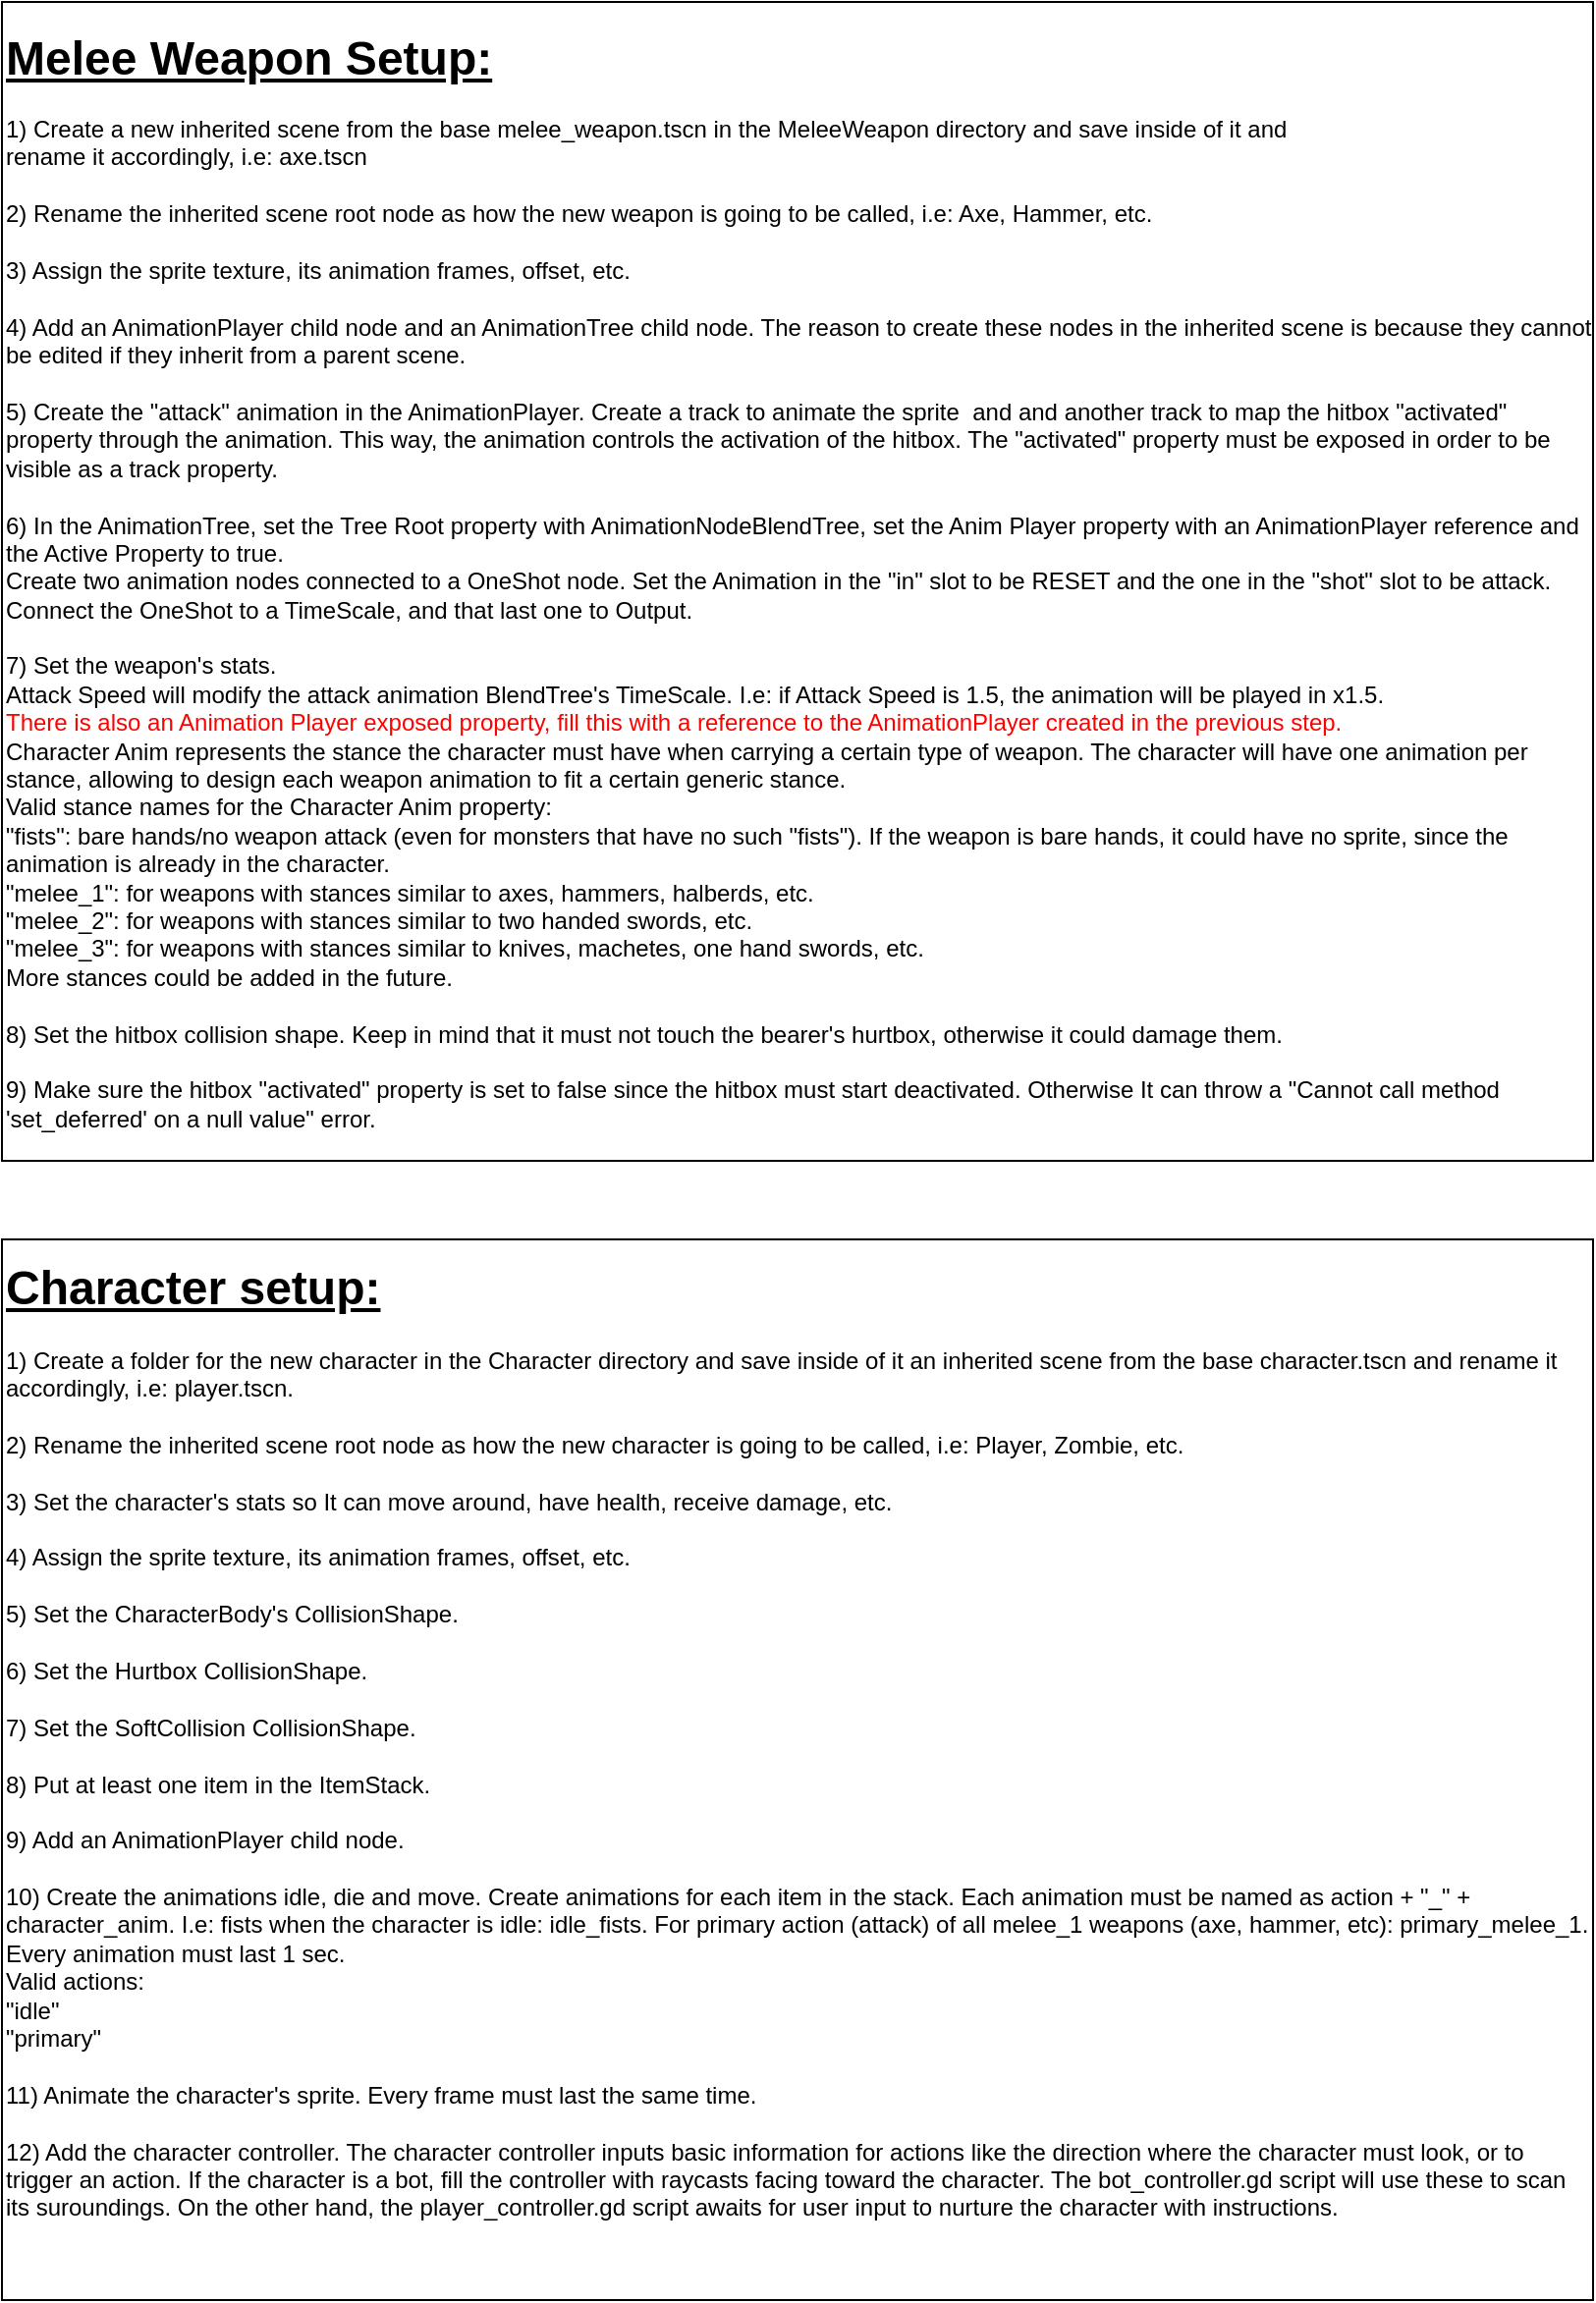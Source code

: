 <mxfile version="22.1.11" type="device" pages="4">
  <diagram name="Setups" id="CMVu5LDo658IcdAwQW-w">
    <mxGraphModel dx="823" dy="1597" grid="1" gridSize="10" guides="1" tooltips="1" connect="1" arrows="1" fold="1" page="1" pageScale="1" pageWidth="850" pageHeight="1100" math="0" shadow="0">
      <root>
        <mxCell id="0" />
        <mxCell id="1" parent="0" />
        <mxCell id="7oZkYBqrWc3FSHrwHTik-1" value="&lt;div align=&quot;left&quot;&gt;&lt;font style=&quot;font-size: 24px;&quot;&gt;&lt;b&gt;&lt;u&gt;Character setup:&lt;/u&gt;&lt;/b&gt;&lt;/font&gt;&lt;/div&gt;&lt;div align=&quot;left&quot;&gt;&lt;br&gt;&lt;/div&gt;&lt;div align=&quot;left&quot;&gt;1) Create a folder for the new character in the Character directory and save inside of it  an inherited scene from the base character.tscn and rename it accordingly, i.e: player.tscn.&lt;/div&gt;&lt;div align=&quot;left&quot;&gt;&lt;br&gt;&lt;/div&gt;&lt;div align=&quot;left&quot;&gt;2) Rename the inherited scene root node as how the new character is going to be called, i.e: Player, Zombie, etc.&lt;br&gt;&lt;/div&gt;&lt;div align=&quot;left&quot;&gt;&lt;br&gt;&lt;/div&gt;&lt;div align=&quot;left&quot;&gt;3) Set the character&#39;s stats so It can move around, have health, receive damage, etc.&lt;/div&gt;&lt;div align=&quot;left&quot;&gt;&lt;br&gt;&lt;/div&gt;&lt;div align=&quot;left&quot;&gt;4) Assign the sprite texture, its animation frames, offset, etc.&lt;/div&gt;&lt;div align=&quot;left&quot;&gt;&lt;br&gt;&lt;/div&gt;&lt;div align=&quot;left&quot;&gt;5) Set the CharacterBody&#39;s CollisionShape.&lt;/div&gt;&lt;div align=&quot;left&quot;&gt;&lt;br&gt;&lt;/div&gt;&lt;div align=&quot;left&quot;&gt;6) Set the Hurtbox CollisionShape.&lt;/div&gt;&lt;div align=&quot;left&quot;&gt;&lt;br&gt;&lt;/div&gt;&lt;div align=&quot;left&quot;&gt;7) Set the SoftCollision CollisionShape.&lt;/div&gt;&lt;div align=&quot;left&quot;&gt;&lt;br&gt;&lt;/div&gt;&lt;div align=&quot;left&quot;&gt;8) Put at least one item in the ItemStack.&lt;/div&gt;&lt;div align=&quot;left&quot;&gt;&lt;br&gt;&lt;/div&gt;&lt;div align=&quot;left&quot;&gt;9) Add an AnimationPlayer child node.&lt;/div&gt;&lt;div align=&quot;left&quot;&gt;&lt;br&gt;&lt;/div&gt;&lt;div align=&quot;left&quot;&gt;10) Create the animations idle, die and move. Create animations for each item in the stack. Each animation must be named as action + &quot;_&quot; + character_anim. I.e: fists when the character is idle: idle_fists. For  primary action (attack) of all melee_1 weapons (axe, hammer, etc): primary_melee_1. Every animation must last 1 sec.&lt;/div&gt;&lt;div align=&quot;left&quot;&gt;Valid actions:&lt;/div&gt;&lt;div align=&quot;left&quot;&gt;&quot;idle&quot;&lt;/div&gt;&lt;div align=&quot;left&quot;&gt;&quot;primary&quot;&lt;br&gt;&lt;/div&gt;&lt;div align=&quot;left&quot;&gt;&lt;br&gt;&lt;/div&gt;&lt;div align=&quot;left&quot;&gt;11) Animate the character&#39;s sprite. Every frame must last the same time.&lt;/div&gt;&lt;div align=&quot;left&quot;&gt;&lt;br&gt;&lt;/div&gt;&lt;div align=&quot;left&quot;&gt;12) Add the character controller. The character controller inputs basic information for actions like the direction where the character must look, or to trigger an action. If the character is a bot, fill the controller with raycasts facing toward the character. The bot_controller.gd script will use these to scan its suroundings. On the other hand, the player_controller.gd script awaits for user input to nurture the character with instructions.&lt;/div&gt;&lt;div align=&quot;left&quot;&gt;&lt;br&gt;&lt;/div&gt;&lt;div align=&quot;left&quot;&gt;&lt;br&gt;&lt;/div&gt;" style="rounded=0;whiteSpace=wrap;html=1;align=left;" parent="1" vertex="1">
          <mxGeometry x="20" y="550" width="810" height="540" as="geometry" />
        </mxCell>
        <mxCell id="zFE-GbohrFRJxw4DnYuw-1" value="&lt;div&gt;&lt;b&gt;&lt;font style=&quot;font-size: 24px;&quot;&gt;&lt;u&gt;Melee Weapon Setup:&lt;/u&gt;&lt;/font&gt;&lt;/b&gt;&lt;/div&gt;&lt;div&gt;&lt;br&gt;&lt;/div&gt;&lt;div&gt;1) Create a new inherited scene from the base melee_weapon.tscn in the MeleeWeapon directory and save inside of it   and &lt;br&gt;rename it accordingly, i.e: axe.tscn&lt;/div&gt;&lt;div&gt;&lt;br&gt;&lt;/div&gt;&lt;div&gt;2) Rename the inherited scene root node as how the new weapon is going to be called, i.e: Axe, Hammer, etc.&lt;/div&gt;&lt;div&gt;&lt;br&gt;&lt;/div&gt;&lt;div&gt;3) Assign the sprite texture, its animation frames, offset, etc.&lt;/div&gt;&lt;div&gt;&lt;br&gt;&lt;/div&gt;&lt;div&gt;4) Add an AnimationPlayer child node and an AnimationTree child node. The reason to create these nodes in the inherited scene is because they cannot be edited if they inherit from a parent scene.&lt;br&gt;&lt;/div&gt;&lt;div&gt;&lt;br&gt;&lt;/div&gt;&lt;div&gt;5) Create the &quot;attack&quot; animation in the AnimationPlayer. Create a track to animate the sprite&amp;nbsp; and and another track to map the hitbox &quot;activated&quot; property through the animation. This way, the animation controls the activation of the hitbox. The &quot;activated&quot; property must be exposed in order to be visible as a track property.&lt;/div&gt;&lt;div&gt;&lt;br&gt;&lt;/div&gt;&lt;div&gt;6) In the AnimationTree, set the Tree Root property with AnimationNodeBlendTree, set the Anim Player property with an AnimationPlayer reference and the Active Property to true.&amp;nbsp;&lt;/div&gt;&lt;div&gt;Create two animation nodes connected to a OneShot node. Set the Animation in the &quot;in&quot; slot to be RESET and the one in the &quot;shot&quot; slot to be attack. Connect the OneShot to a TimeScale, and that last one to Output.&lt;br&gt;&lt;/div&gt;&lt;div&gt;&lt;br&gt;&lt;/div&gt;&lt;div&gt;7) Set the weapon&#39;s stats.&amp;nbsp;&lt;/div&gt;&lt;div&gt;Attack Speed will modify the attack animation&amp;nbsp;BlendTree&#39;s TimeScale. I.e: if Attack Speed is 1.5, the animation will be played in x1.5.&lt;/div&gt;&lt;div&gt;&lt;font color=&quot;#ff0000&quot;&gt;There is also an Animation Player exposed property, fill this with a reference to the AnimationPlayer created in the previous step.&lt;/font&gt;&lt;br&gt;&lt;/div&gt;&lt;div&gt;Character Anim represents the stance the character must have when carrying a certain type of weapon. The character will have one animation per stance, allowing to design each weapon animation to fit a certain generic stance.&lt;br&gt;&lt;/div&gt;&lt;div&gt;Valid stance names for  the Character Anim property: &lt;br&gt;&lt;/div&gt;&lt;div&gt;&quot;fists&quot;: bare hands/no weapon attack (even for monsters that have no such &quot;fists&quot;). If the weapon is bare hands, it could have no sprite, since the animation is already in the character.&lt;br&gt;&lt;/div&gt;&lt;div&gt;&quot;melee_1&quot;: for weapons with stances similar to axes, hammers, halberds, etc.&lt;/div&gt;&lt;div&gt;&quot;melee_2&quot;: for weapons with stances similar to two handed swords, etc.&lt;br&gt;&lt;/div&gt;&lt;div&gt;&quot;melee_3&quot;: for weapons with stances similar to knives, machetes, one hand swords, etc.&lt;/div&gt;&lt;div&gt;More stances could be added in the future.&lt;/div&gt;&lt;div&gt;&lt;br&gt;&lt;/div&gt;&lt;div&gt;8) Set the hitbox collision shape. Keep in mind that it must not touch the bearer&#39;s hurtbox, otherwise it could damage them.&lt;/div&gt;&lt;div&gt;&lt;br&gt;&lt;/div&gt;&lt;div&gt;9) Make sure the hitbox &quot;activated&quot; property is set to false since the hitbox must start deactivated. Otherwise It can throw a &quot;Cannot call method &#39;set_deferred&#39; on a null value&quot; error.&lt;br&gt;&lt;/div&gt;" style="rounded=0;whiteSpace=wrap;html=1;align=left;" parent="1" vertex="1">
          <mxGeometry x="20" y="-80" width="810" height="590" as="geometry" />
        </mxCell>
      </root>
    </mxGraphModel>
  </diagram>
  <diagram id="9i5Clu5YeptdHhVJyC_o" name="Item Primary Action Sequence">
    <mxGraphModel dx="995" dy="601" grid="1" gridSize="10" guides="1" tooltips="1" connect="1" arrows="1" fold="1" page="1" pageScale="1" pageWidth="850" pageHeight="1100" math="0" shadow="0">
      <root>
        <mxCell id="0" />
        <mxCell id="1" parent="0" />
        <mxCell id="wwFRVCD4okDY2e2z4T4T-35" style="edgeStyle=orthogonalEdgeStyle;rounded=0;orthogonalLoop=1;jettySize=auto;html=1;exitX=0.5;exitY=1;exitDx=0;exitDy=0;entryX=0.5;entryY=0;entryDx=0;entryDy=0;" parent="1" source="wwFRVCD4okDY2e2z4T4T-31" target="wwFRVCD4okDY2e2z4T4T-33" edge="1">
          <mxGeometry relative="1" as="geometry" />
        </mxCell>
        <mxCell id="wwFRVCD4okDY2e2z4T4T-37" value="&lt;div&gt;emits&lt;/div&gt;" style="edgeLabel;html=1;align=center;verticalAlign=middle;resizable=0;points=[];" parent="wwFRVCD4okDY2e2z4T4T-35" vertex="1" connectable="0">
          <mxGeometry x="-0.153" relative="1" as="geometry">
            <mxPoint as="offset" />
          </mxGeometry>
        </mxCell>
        <mxCell id="wwFRVCD4okDY2e2z4T4T-31" value="&lt;p style=&quot;margin: 4px 0px 0px;&quot;&gt;&lt;b&gt;player_controller.gd&lt;/b&gt;&lt;br&gt;&lt;/p&gt;&lt;hr size=&quot;1&quot;&gt;&lt;div&gt;&lt;font color=&quot;#00ffff&quot;&gt;func&amp;nbsp;&lt;/font&gt;&lt;/div&gt;&lt;div&gt;&lt;font color=&quot;#00ffff&quot;&gt;input_primary_action&lt;/font&gt;&lt;/div&gt;&lt;hr size=&quot;1&quot;&gt;&lt;font color=&quot;#999999&quot;&gt;Waits for user input&lt;br&gt;&lt;/font&gt;" style="verticalAlign=top;align=center;overflow=fill;fontSize=12;fontFamily=Helvetica;html=1;whiteSpace=wrap;" parent="1" vertex="1">
          <mxGeometry x="110" y="20" width="160" height="110" as="geometry" />
        </mxCell>
        <mxCell id="wwFRVCD4okDY2e2z4T4T-38" style="edgeStyle=orthogonalEdgeStyle;rounded=0;orthogonalLoop=1;jettySize=auto;html=1;exitX=0.5;exitY=1;exitDx=0;exitDy=0;entryX=0.5;entryY=0;entryDx=0;entryDy=0;" parent="1" source="wwFRVCD4okDY2e2z4T4T-32" target="wwFRVCD4okDY2e2z4T4T-34" edge="1">
          <mxGeometry relative="1" as="geometry" />
        </mxCell>
        <mxCell id="wwFRVCD4okDY2e2z4T4T-39" value="emits" style="edgeLabel;html=1;align=center;verticalAlign=middle;resizable=0;points=[];" parent="wwFRVCD4okDY2e2z4T4T-38" vertex="1" connectable="0">
          <mxGeometry x="-0.215" y="-2" relative="1" as="geometry">
            <mxPoint as="offset" />
          </mxGeometry>
        </mxCell>
        <mxCell id="wwFRVCD4okDY2e2z4T4T-32" value="&lt;p style=&quot;margin: 4px 0px 0px;&quot;&gt;&lt;b&gt;bot_controller.gd&lt;/b&gt;&lt;br&gt;&lt;/p&gt;&lt;hr size=&quot;1&quot;&gt;&lt;div&gt;&lt;font color=&quot;#00ffff&quot;&gt;func &lt;/font&gt;&lt;font color=&quot;#00ffff&quot;&gt;&lt;br&gt;&lt;/font&gt;&lt;/div&gt;&lt;div&gt;&lt;font color=&quot;#00ffff&quot;&gt;detect_target&lt;/font&gt;&lt;/div&gt;&lt;hr size=&quot;1&quot;&gt;&lt;font color=&quot;#999999&quot;&gt;Loops through raycasts detecting targets&lt;br&gt;&lt;/font&gt;" style="verticalAlign=top;align=center;overflow=fill;fontSize=12;fontFamily=Helvetica;html=1;whiteSpace=wrap;" parent="1" vertex="1">
          <mxGeometry x="290" y="20" width="160" height="110" as="geometry" />
        </mxCell>
        <mxCell id="wwFRVCD4okDY2e2z4T4T-33" value="&lt;p style=&quot;margin: 4px 0px 0px;&quot;&gt;&lt;b&gt;player_controller.gd&lt;/b&gt;&lt;br&gt;&lt;/p&gt;&lt;hr size=&quot;1&quot;&gt;&lt;font color=&quot;#ff00ff&quot;&gt;signal primary_action_activated&lt;/font&gt;&lt;hr size=&quot;1&quot;&gt;&lt;font color=&quot;#999999&quot;&gt;&lt;br&gt;&lt;/font&gt;" style="verticalAlign=top;align=center;overflow=fill;fontSize=12;fontFamily=Helvetica;html=1;whiteSpace=wrap;" parent="1" vertex="1">
          <mxGeometry x="110" y="190" width="160" height="100" as="geometry" />
        </mxCell>
        <mxCell id="wwFRVCD4okDY2e2z4T4T-46" style="edgeStyle=orthogonalEdgeStyle;rounded=0;orthogonalLoop=1;jettySize=auto;html=1;exitX=0.5;exitY=1;exitDx=0;exitDy=0;entryX=0.5;entryY=0;entryDx=0;entryDy=0;" parent="1" source="wwFRVCD4okDY2e2z4T4T-34" target="wwFRVCD4okDY2e2z4T4T-40" edge="1">
          <mxGeometry relative="1" as="geometry" />
        </mxCell>
        <mxCell id="wwFRVCD4okDY2e2z4T4T-48" value="listened by" style="edgeLabel;html=1;align=center;verticalAlign=middle;resizable=0;points=[];" parent="wwFRVCD4okDY2e2z4T4T-46" vertex="1" connectable="0">
          <mxGeometry x="-0.805" y="-1" relative="1" as="geometry">
            <mxPoint as="offset" />
          </mxGeometry>
        </mxCell>
        <mxCell id="wwFRVCD4okDY2e2z4T4T-34" value="&lt;p style=&quot;margin: 4px 0px 0px;&quot;&gt;&lt;b&gt;bot_controller.gd&lt;/b&gt;&lt;br&gt;&lt;/p&gt;&lt;hr size=&quot;1&quot;&gt;&lt;font color=&quot;#ff00ff&quot;&gt;signal primary_action_activated&lt;/font&gt;&lt;hr size=&quot;1&quot;&gt;&lt;font color=&quot;#999999&quot;&gt;&lt;br&gt;&lt;/font&gt;" style="verticalAlign=top;align=center;overflow=fill;fontSize=12;fontFamily=Helvetica;html=1;whiteSpace=wrap;" parent="1" vertex="1">
          <mxGeometry x="290" y="190" width="160" height="100" as="geometry" />
        </mxCell>
        <mxCell id="wwFRVCD4okDY2e2z4T4T-42" style="edgeStyle=orthogonalEdgeStyle;rounded=0;orthogonalLoop=1;jettySize=auto;html=1;entryX=0.5;entryY=0;entryDx=0;entryDy=0;" parent="1" source="wwFRVCD4okDY2e2z4T4T-40" target="wwFRVCD4okDY2e2z4T4T-41" edge="1">
          <mxGeometry relative="1" as="geometry" />
        </mxCell>
        <mxCell id="wwFRVCD4okDY2e2z4T4T-43" value="calls" style="edgeLabel;html=1;align=center;verticalAlign=middle;resizable=0;points=[];" parent="wwFRVCD4okDY2e2z4T4T-42" vertex="1" connectable="0">
          <mxGeometry x="-0.048" y="-3" relative="1" as="geometry">
            <mxPoint as="offset" />
          </mxGeometry>
        </mxCell>
        <mxCell id="wwFRVCD4okDY2e2z4T4T-40" value="&lt;p style=&quot;margin: 4px 0px 0px;&quot;&gt;&lt;b&gt;character.gd&lt;/b&gt;&lt;br&gt;&lt;/p&gt;&lt;hr size=&quot;1&quot;&gt;&lt;div&gt;&lt;font color=&quot;#00ffff&quot;&gt;func &lt;/font&gt;&lt;font color=&quot;#00ffff&quot;&gt;&lt;br&gt;&lt;/font&gt;&lt;/div&gt;&lt;div&gt;&lt;font color=&quot;#00ffff&quot;&gt;on_character_controller_primary_action_activated&lt;/font&gt;&lt;/div&gt;&lt;hr size=&quot;1&quot;&gt;&lt;font color=&quot;#999999&quot;&gt;&lt;br&gt;&lt;/font&gt;" style="verticalAlign=top;align=center;overflow=fill;fontSize=12;fontFamily=Helvetica;html=1;whiteSpace=wrap;" parent="1" vertex="1">
          <mxGeometry x="140" y="375" width="280" height="110" as="geometry" />
        </mxCell>
        <mxCell id="wwFRVCD4okDY2e2z4T4T-50" value="" style="edgeStyle=orthogonalEdgeStyle;rounded=0;orthogonalLoop=1;jettySize=auto;html=1;" parent="1" source="wwFRVCD4okDY2e2z4T4T-41" target="wwFRVCD4okDY2e2z4T4T-49" edge="1">
          <mxGeometry relative="1" as="geometry" />
        </mxCell>
        <mxCell id="wwFRVCD4okDY2e2z4T4T-51" value="if _selected_item is MeleeWeapon call" style="edgeLabel;html=1;align=center;verticalAlign=middle;resizable=0;points=[];" parent="wwFRVCD4okDY2e2z4T4T-50" vertex="1" connectable="0">
          <mxGeometry x="-0.333" y="1" relative="1" as="geometry">
            <mxPoint x="35" y="1" as="offset" />
          </mxGeometry>
        </mxCell>
        <mxCell id="wwFRVCD4okDY2e2z4T4T-57" style="edgeStyle=orthogonalEdgeStyle;rounded=0;orthogonalLoop=1;jettySize=auto;html=1;exitX=0.5;exitY=1;exitDx=0;exitDy=0;entryX=0.5;entryY=0;entryDx=0;entryDy=0;dashed=1;" parent="1" source="wwFRVCD4okDY2e2z4T4T-41" target="wwFRVCD4okDY2e2z4T4T-52" edge="1">
          <mxGeometry relative="1" as="geometry" />
        </mxCell>
        <mxCell id="wwFRVCD4okDY2e2z4T4T-58" value="emits" style="edgeLabel;html=1;align=center;verticalAlign=middle;resizable=0;points=[];" parent="wwFRVCD4okDY2e2z4T4T-57" vertex="1" connectable="0">
          <mxGeometry x="-0.26" y="-1" relative="1" as="geometry">
            <mxPoint y="17" as="offset" />
          </mxGeometry>
        </mxCell>
        <mxCell id="wwFRVCD4okDY2e2z4T4T-41" value="&lt;p style=&quot;margin: 4px 0px 0px;&quot;&gt;&lt;b&gt;item_stack.gd&lt;/b&gt;&lt;/p&gt;&lt;hr size=&quot;1&quot;&gt;&lt;div&gt;&lt;font color=&quot;#00ffff&quot;&gt;func &lt;/font&gt;&lt;font color=&quot;#00ffff&quot;&gt;&lt;br&gt;&lt;/font&gt;&lt;/div&gt;&lt;div&gt;&lt;font color=&quot;#00ffff&quot;&gt;activate_primary_action&lt;/font&gt;&lt;/div&gt;&lt;hr size=&quot;1&quot;&gt;&lt;font color=&quot;#999999&quot;&gt;Checks the type of _seleted_item and calls a function accordingly (i.e: if it&#39;s a weapon, it must attack)&lt;br&gt;&lt;/font&gt;" style="verticalAlign=top;align=center;overflow=fill;fontSize=12;fontFamily=Helvetica;html=1;whiteSpace=wrap;" parent="1" vertex="1">
          <mxGeometry x="175" y="545" width="210" height="120" as="geometry" />
        </mxCell>
        <mxCell id="wwFRVCD4okDY2e2z4T4T-45" style="edgeStyle=orthogonalEdgeStyle;rounded=0;orthogonalLoop=1;jettySize=auto;html=1;exitX=0.5;exitY=1;exitDx=0;exitDy=0;entryX=0.5;entryY=0;entryDx=0;entryDy=0;" parent="1" source="wwFRVCD4okDY2e2z4T4T-33" target="wwFRVCD4okDY2e2z4T4T-40" edge="1">
          <mxGeometry relative="1" as="geometry" />
        </mxCell>
        <mxCell id="wwFRVCD4okDY2e2z4T4T-47" value="listened by" style="edgeLabel;html=1;align=center;verticalAlign=middle;resizable=0;points=[];" parent="wwFRVCD4okDY2e2z4T4T-45" vertex="1" connectable="0">
          <mxGeometry x="-0.75" y="-2" relative="1" as="geometry">
            <mxPoint x="2" y="-2" as="offset" />
          </mxGeometry>
        </mxCell>
        <mxCell id="wwFRVCD4okDY2e2z4T4T-59" style="edgeStyle=orthogonalEdgeStyle;rounded=0;orthogonalLoop=1;jettySize=auto;html=1;" parent="1" source="wwFRVCD4okDY2e2z4T4T-49" edge="1">
          <mxGeometry relative="1" as="geometry">
            <mxPoint x="280" y="695" as="targetPoint" />
            <Array as="points">
              <mxPoint x="595" y="695" />
              <mxPoint x="280" y="695" />
            </Array>
          </mxGeometry>
        </mxCell>
        <mxCell id="wwFRVCD4okDY2e2z4T4T-60" value="if returns true" style="edgeLabel;html=1;align=center;verticalAlign=middle;resizable=0;points=[];" parent="wwFRVCD4okDY2e2z4T4T-59" vertex="1" connectable="0">
          <mxGeometry x="0.209" y="-1" relative="1" as="geometry">
            <mxPoint as="offset" />
          </mxGeometry>
        </mxCell>
        <mxCell id="wwFRVCD4okDY2e2z4T4T-49" value="&lt;p style=&quot;margin: 4px 0px 0px;&quot;&gt;&lt;b&gt;melee_weapon.gd&lt;/b&gt;&lt;/p&gt;&lt;hr size=&quot;1&quot;&gt;&lt;div&gt;&lt;font color=&quot;#00ffff&quot;&gt;func &lt;/font&gt;&lt;font color=&quot;#00ffff&quot;&gt;&lt;br&gt;&lt;/font&gt;&lt;/div&gt;&lt;div&gt;&lt;div&gt;&lt;font color=&quot;#00ffff&quot;&gt;try_attack&lt;/font&gt;&lt;/div&gt;&lt;/div&gt;&lt;hr size=&quot;1&quot;&gt;&lt;font color=&quot;#999999&quot;&gt;Returns true if the attack started. I.e: if there is already an attack going on, it returns false. A state machine is used to determine the attack availability.&lt;br&gt;&lt;/font&gt;" style="verticalAlign=top;align=center;overflow=fill;fontSize=12;fontFamily=Helvetica;html=1;whiteSpace=wrap;" parent="1" vertex="1">
          <mxGeometry x="630" y="537.5" width="210" height="135" as="geometry" />
        </mxCell>
        <mxCell id="wwFRVCD4okDY2e2z4T4T-54" value="" style="edgeStyle=orthogonalEdgeStyle;rounded=0;orthogonalLoop=1;jettySize=auto;html=1;" parent="1" source="wwFRVCD4okDY2e2z4T4T-52" target="wwFRVCD4okDY2e2z4T4T-53" edge="1">
          <mxGeometry relative="1" as="geometry" />
        </mxCell>
        <mxCell id="wwFRVCD4okDY2e2z4T4T-55" value="listened by" style="edgeLabel;html=1;align=center;verticalAlign=middle;resizable=0;points=[];" parent="wwFRVCD4okDY2e2z4T4T-54" vertex="1" connectable="0">
          <mxGeometry x="-0.16" y="-1" relative="1" as="geometry">
            <mxPoint as="offset" />
          </mxGeometry>
        </mxCell>
        <mxCell id="wwFRVCD4okDY2e2z4T4T-52" value="&lt;p style=&quot;margin: 4px 0px 0px;&quot;&gt;&lt;b&gt;item_stack.gd&lt;/b&gt;&lt;/p&gt;&lt;hr size=&quot;1&quot;&gt;&lt;div&gt;&lt;font color=&quot;#ff00ff&quot;&gt;signal&lt;/font&gt;&lt;/div&gt;&lt;div&gt;&lt;font color=&quot;#ff00ff&quot;&gt;primary_action_started&lt;/font&gt;&lt;/div&gt;&lt;div&gt;&lt;font color=&quot;#ff00ff&quot;&gt;params&lt;/font&gt;&lt;/div&gt;&lt;div&gt;&lt;font color=&quot;#ff00ff&quot;&gt;character_anim, speed_scale&lt;br&gt;&lt;/font&gt;&lt;/div&gt;&lt;hr size=&quot;1&quot;&gt;&lt;font color=&quot;#999999&quot;&gt;&lt;br&gt;&lt;/font&gt;" style="verticalAlign=top;align=center;overflow=fill;fontSize=12;fontFamily=Helvetica;html=1;whiteSpace=wrap;" parent="1" vertex="1">
          <mxGeometry x="175" y="785" width="210" height="120" as="geometry" />
        </mxCell>
        <mxCell id="wwFRVCD4okDY2e2z4T4T-53" value="&lt;p style=&quot;margin: 4px 0px 0px;&quot;&gt;&lt;b&gt;character.gd&lt;/b&gt;&lt;/p&gt;&lt;hr size=&quot;1&quot;&gt;&lt;div&gt;&lt;font color=&quot;#00ffff&quot;&gt;func&amp;nbsp;&lt;/font&gt;&lt;/div&gt;&lt;div&gt;&lt;font color=&quot;#00ffff&quot;&gt;on_item_stack_primary_action_started&lt;/font&gt;&lt;/div&gt;&lt;hr size=&quot;1&quot;&gt;&lt;font color=&quot;#999999&quot;&gt;&lt;br&gt;&lt;/font&gt;" style="verticalAlign=top;align=center;overflow=fill;fontSize=12;fontFamily=Helvetica;html=1;whiteSpace=wrap;" parent="1" vertex="1">
          <mxGeometry x="170" y="955" width="220" height="120" as="geometry" />
        </mxCell>
        <mxCell id="-dyLFsEJYvNaSJ4XIw7_-1" value="&lt;div align=&quot;left&quot;&gt;Controllers: They have a _direction property, and two signals: primary_action_activated and scrolled_to_item. character.gd will read the controller&#39;s _direction and multiply it by _speed in order to move the character.&lt;/div&gt;&lt;div align=&quot;left&quot;&gt;The two signals will be used to tell the ItemStack what it must do next.&lt;br&gt;&lt;/div&gt;&lt;div align=&quot;left&quot;&gt;For bots, _direction, and the signals are set procedurally. For players, they are set by user input. &lt;/div&gt;" style="rounded=0;whiteSpace=wrap;html=1;align=left;" vertex="1" parent="1">
          <mxGeometry x="530" y="20" width="280" height="160" as="geometry" />
        </mxCell>
      </root>
    </mxGraphModel>
  </diagram>
  <diagram id="uZZp64dAxdrlR2myWRsc" name="Item Scroll Sequence">
    <mxGraphModel dx="1194" dy="721" grid="1" gridSize="10" guides="1" tooltips="1" connect="1" arrows="1" fold="1" page="1" pageScale="1" pageWidth="850" pageHeight="1100" math="0" shadow="0">
      <root>
        <mxCell id="0" />
        <mxCell id="1" parent="0" />
      </root>
    </mxGraphModel>
  </diagram>
  <diagram id="q26XlxeqNYKdzbiuTgEU" name="Areas">
    <mxGraphModel dx="1194" dy="721" grid="1" gridSize="10" guides="1" tooltips="1" connect="1" arrows="1" fold="1" page="1" pageScale="1" pageWidth="850" pageHeight="1100" math="0" shadow="0">
      <root>
        <mxCell id="0" />
        <mxCell id="1" parent="0" />
      </root>
    </mxGraphModel>
  </diagram>
</mxfile>
